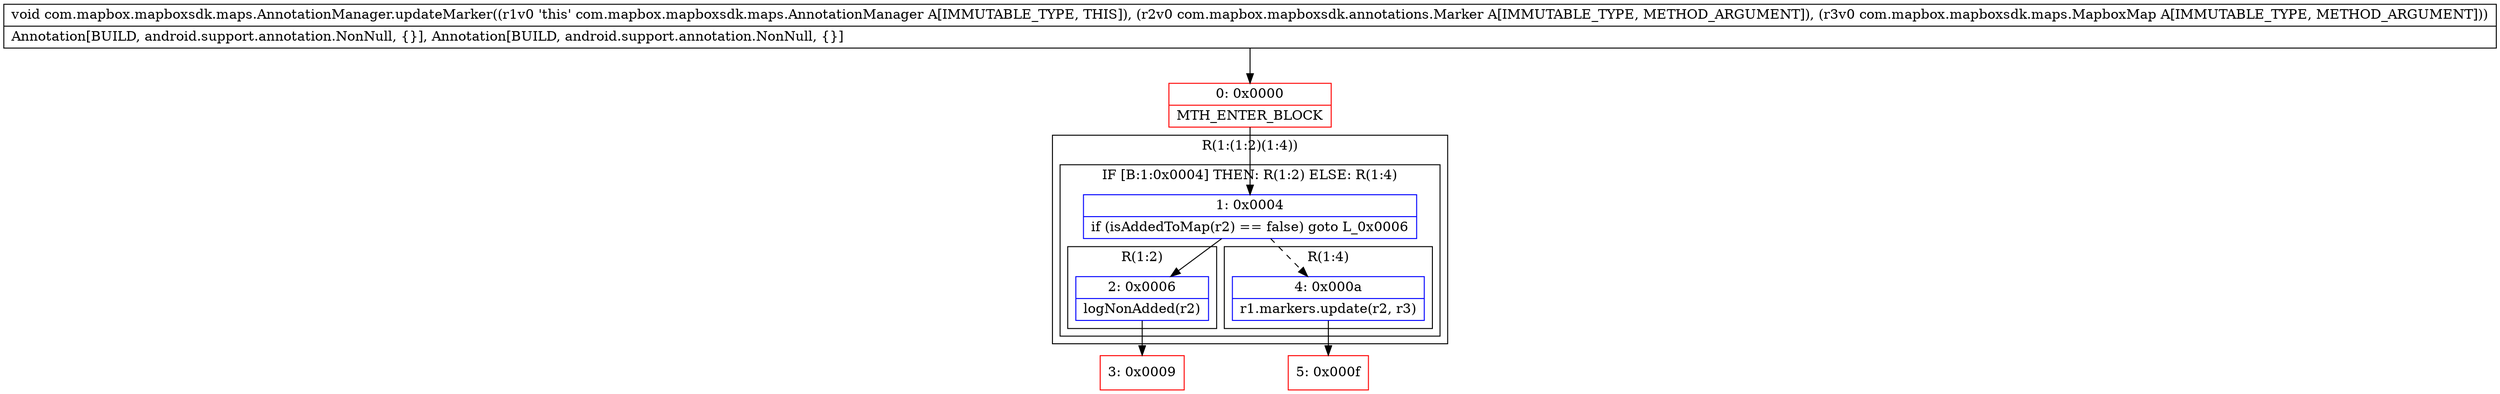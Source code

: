 digraph "CFG forcom.mapbox.mapboxsdk.maps.AnnotationManager.updateMarker(Lcom\/mapbox\/mapboxsdk\/annotations\/Marker;Lcom\/mapbox\/mapboxsdk\/maps\/MapboxMap;)V" {
subgraph cluster_Region_2109591366 {
label = "R(1:(1:2)(1:4))";
node [shape=record,color=blue];
subgraph cluster_IfRegion_82666873 {
label = "IF [B:1:0x0004] THEN: R(1:2) ELSE: R(1:4)";
node [shape=record,color=blue];
Node_1 [shape=record,label="{1\:\ 0x0004|if (isAddedToMap(r2) == false) goto L_0x0006\l}"];
subgraph cluster_Region_184287706 {
label = "R(1:2)";
node [shape=record,color=blue];
Node_2 [shape=record,label="{2\:\ 0x0006|logNonAdded(r2)\l}"];
}
subgraph cluster_Region_1650350181 {
label = "R(1:4)";
node [shape=record,color=blue];
Node_4 [shape=record,label="{4\:\ 0x000a|r1.markers.update(r2, r3)\l}"];
}
}
}
Node_0 [shape=record,color=red,label="{0\:\ 0x0000|MTH_ENTER_BLOCK\l}"];
Node_3 [shape=record,color=red,label="{3\:\ 0x0009}"];
Node_5 [shape=record,color=red,label="{5\:\ 0x000f}"];
MethodNode[shape=record,label="{void com.mapbox.mapboxsdk.maps.AnnotationManager.updateMarker((r1v0 'this' com.mapbox.mapboxsdk.maps.AnnotationManager A[IMMUTABLE_TYPE, THIS]), (r2v0 com.mapbox.mapboxsdk.annotations.Marker A[IMMUTABLE_TYPE, METHOD_ARGUMENT]), (r3v0 com.mapbox.mapboxsdk.maps.MapboxMap A[IMMUTABLE_TYPE, METHOD_ARGUMENT]))  | Annotation[BUILD, android.support.annotation.NonNull, \{\}], Annotation[BUILD, android.support.annotation.NonNull, \{\}]\l}"];
MethodNode -> Node_0;
Node_1 -> Node_2;
Node_1 -> Node_4[style=dashed];
Node_2 -> Node_3;
Node_4 -> Node_5;
Node_0 -> Node_1;
}

